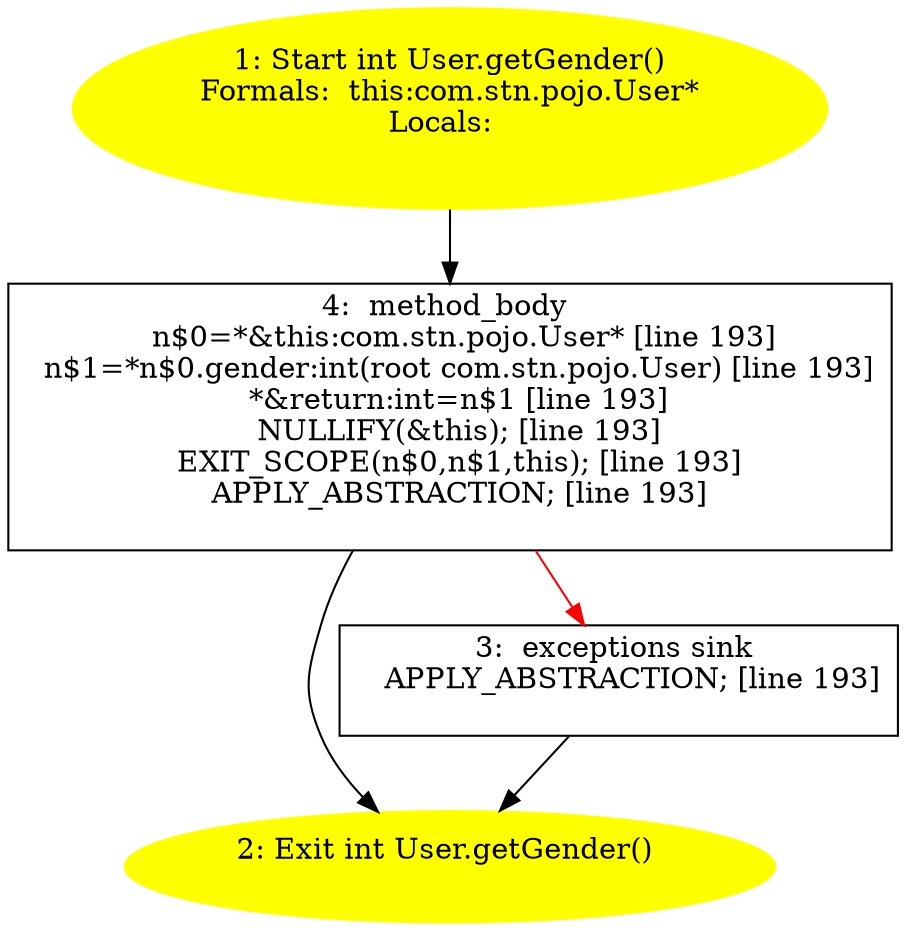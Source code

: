 /* @generated */
digraph cfg {
"com.stn.pojo.User.getGender():int.9bb62c830329a8e8e7fb5a868d4818d5_1" [label="1: Start int User.getGender()\nFormals:  this:com.stn.pojo.User*\nLocals:  \n  " color=yellow style=filled]
	

	 "com.stn.pojo.User.getGender():int.9bb62c830329a8e8e7fb5a868d4818d5_1" -> "com.stn.pojo.User.getGender():int.9bb62c830329a8e8e7fb5a868d4818d5_4" ;
"com.stn.pojo.User.getGender():int.9bb62c830329a8e8e7fb5a868d4818d5_2" [label="2: Exit int User.getGender() \n  " color=yellow style=filled]
	

"com.stn.pojo.User.getGender():int.9bb62c830329a8e8e7fb5a868d4818d5_3" [label="3:  exceptions sink \n   APPLY_ABSTRACTION; [line 193]\n " shape="box"]
	

	 "com.stn.pojo.User.getGender():int.9bb62c830329a8e8e7fb5a868d4818d5_3" -> "com.stn.pojo.User.getGender():int.9bb62c830329a8e8e7fb5a868d4818d5_2" ;
"com.stn.pojo.User.getGender():int.9bb62c830329a8e8e7fb5a868d4818d5_4" [label="4:  method_body \n   n$0=*&this:com.stn.pojo.User* [line 193]\n  n$1=*n$0.gender:int(root com.stn.pojo.User) [line 193]\n  *&return:int=n$1 [line 193]\n  NULLIFY(&this); [line 193]\n  EXIT_SCOPE(n$0,n$1,this); [line 193]\n  APPLY_ABSTRACTION; [line 193]\n " shape="box"]
	

	 "com.stn.pojo.User.getGender():int.9bb62c830329a8e8e7fb5a868d4818d5_4" -> "com.stn.pojo.User.getGender():int.9bb62c830329a8e8e7fb5a868d4818d5_2" ;
	 "com.stn.pojo.User.getGender():int.9bb62c830329a8e8e7fb5a868d4818d5_4" -> "com.stn.pojo.User.getGender():int.9bb62c830329a8e8e7fb5a868d4818d5_3" [color="red" ];
}
